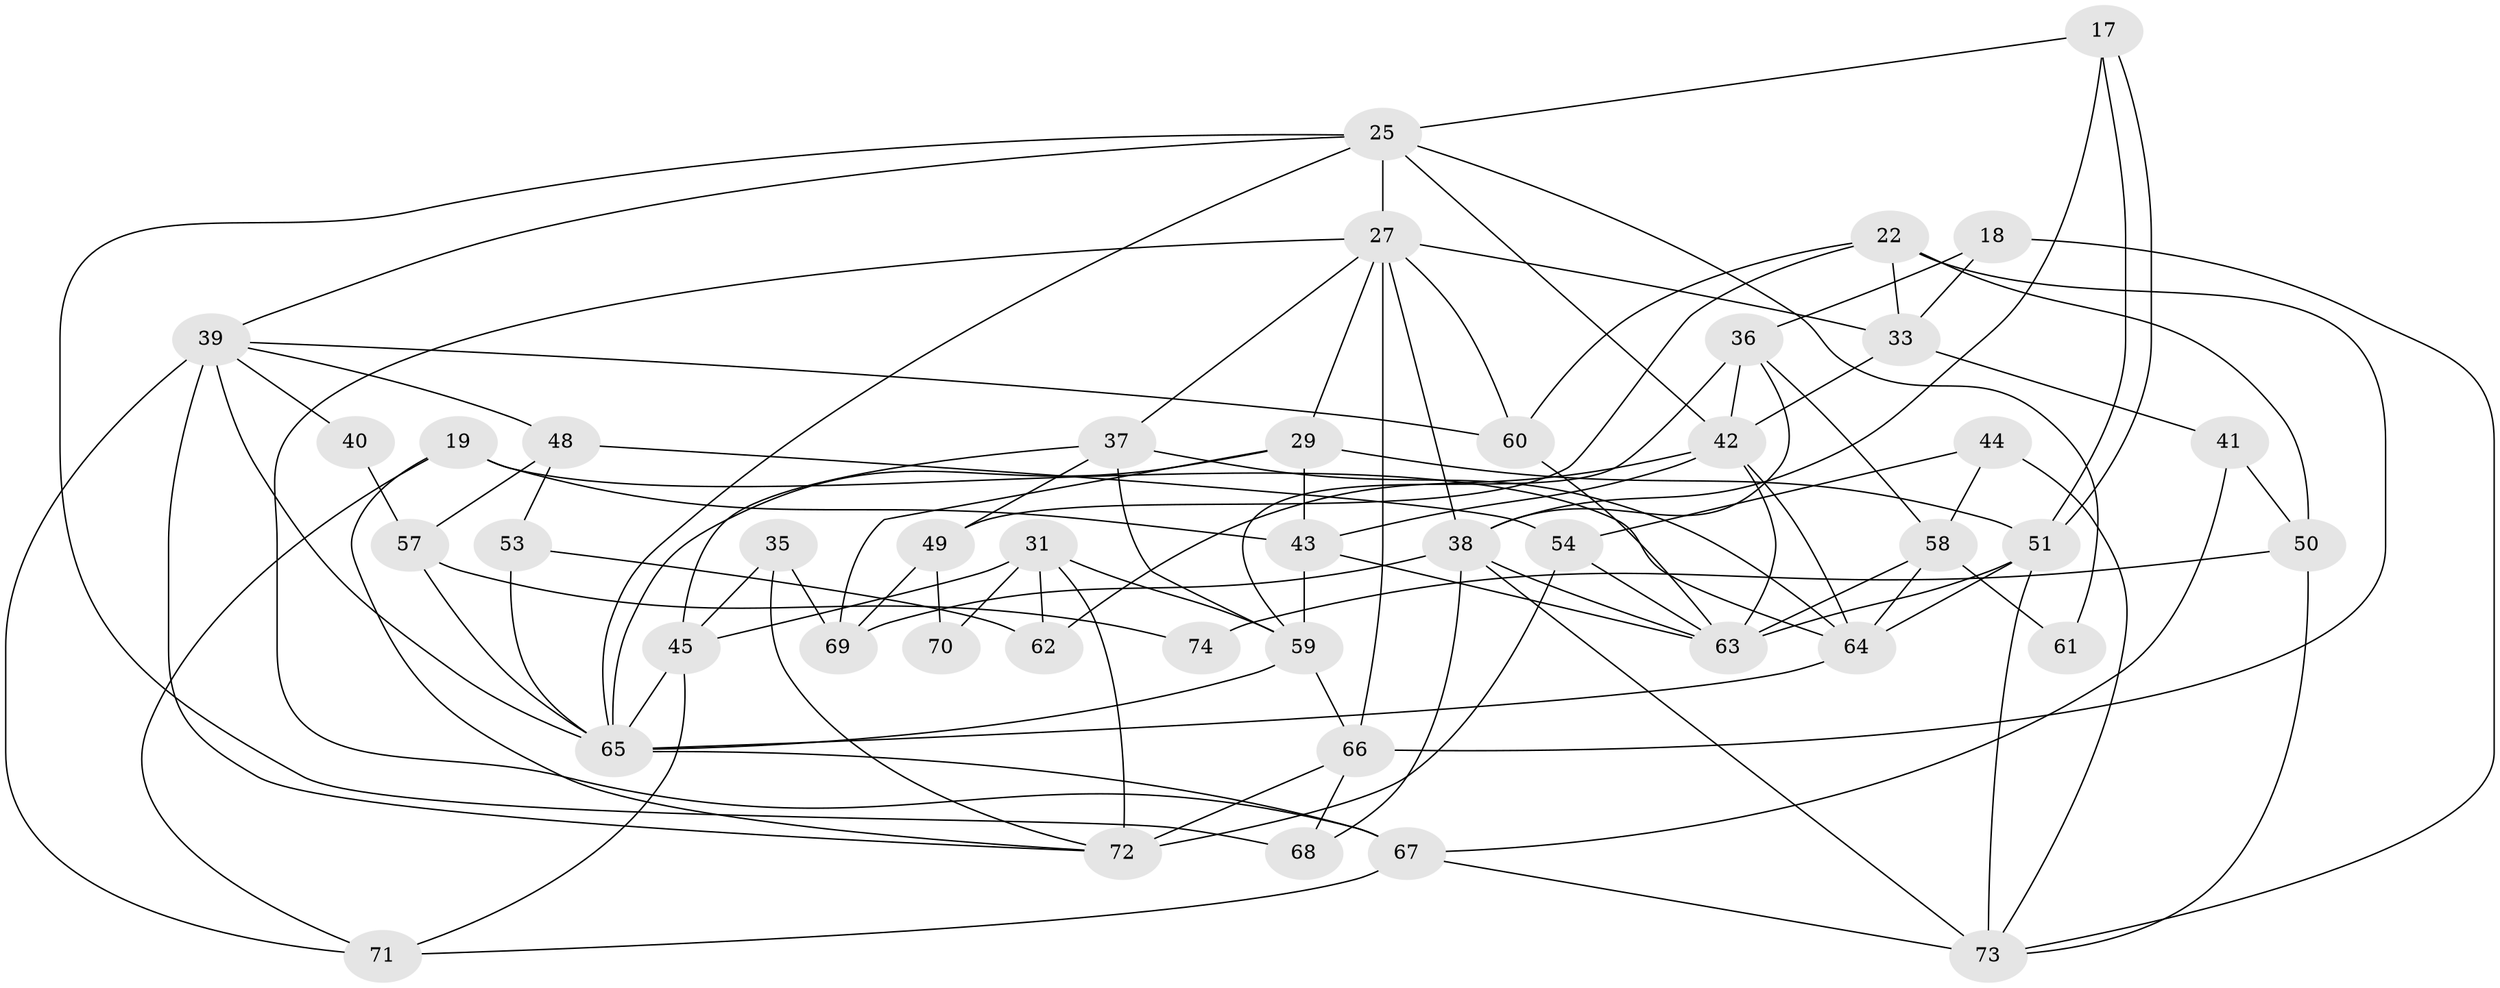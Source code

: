 // original degree distribution, {4: 0.25675675675675674, 3: 0.35135135135135137, 6: 0.13513513513513514, 2: 0.08108108108108109, 5: 0.14864864864864866, 7: 0.013513513513513514, 8: 0.013513513513513514}
// Generated by graph-tools (version 1.1) at 2025/53/03/04/25 21:53:40]
// undirected, 44 vertices, 103 edges
graph export_dot {
graph [start="1"]
  node [color=gray90,style=filled];
  17;
  18;
  19 [super="+2"];
  22 [super="+20"];
  25 [super="+3+23"];
  27 [super="+26+6"];
  29 [super="+21"];
  31;
  33;
  35;
  36;
  37 [super="+4"];
  38 [super="+12"];
  39 [super="+30"];
  40;
  41;
  42 [super="+1+10"];
  43;
  44;
  45;
  48;
  49;
  50 [super="+16"];
  51;
  53;
  54 [super="+15"];
  57;
  58 [super="+24"];
  59 [super="+56"];
  60;
  61;
  62;
  63 [super="+28"];
  64 [super="+5+55"];
  65 [super="+14"];
  66 [super="+13"];
  67 [super="+34+46"];
  68 [super="+9"];
  69 [super="+32"];
  70;
  71;
  72 [super="+47"];
  73 [super="+52"];
  74;
  17 -- 38;
  17 -- 51;
  17 -- 51;
  17 -- 25;
  18 -- 33;
  18 -- 36;
  18 -- 73;
  19 -- 71;
  19 -- 43 [weight=2];
  19 -- 64;
  19 -- 72;
  22 -- 66 [weight=2];
  22 -- 49;
  22 -- 60;
  22 -- 33;
  22 -- 50;
  25 -- 27 [weight=2];
  25 -- 61;
  25 -- 65;
  25 -- 42;
  25 -- 68;
  25 -- 39;
  27 -- 60;
  27 -- 29;
  27 -- 33;
  27 -- 66 [weight=3];
  27 -- 37;
  27 -- 38 [weight=2];
  27 -- 67;
  29 -- 65;
  29 -- 43;
  29 -- 51;
  29 -- 69;
  31 -- 72 [weight=2];
  31 -- 45;
  31 -- 62;
  31 -- 70;
  31 -- 59;
  33 -- 41;
  33 -- 42;
  35 -- 45;
  35 -- 72;
  35 -- 69;
  36 -- 59;
  36 -- 58;
  36 -- 42;
  36 -- 38;
  37 -- 59;
  37 -- 49;
  37 -- 45;
  37 -- 64;
  38 -- 68;
  38 -- 69 [weight=2];
  38 -- 73;
  38 -- 63;
  39 -- 65;
  39 -- 71;
  39 -- 48;
  39 -- 40;
  39 -- 72;
  39 -- 60;
  40 -- 57;
  41 -- 50;
  41 -- 67;
  42 -- 63;
  42 -- 62;
  42 -- 64 [weight=2];
  42 -- 43;
  43 -- 63;
  43 -- 59;
  44 -- 73;
  44 -- 54;
  44 -- 58;
  45 -- 71;
  45 -- 65;
  48 -- 54;
  48 -- 53;
  48 -- 57;
  49 -- 69;
  49 -- 70;
  50 -- 74;
  50 -- 73;
  51 -- 73 [weight=2];
  51 -- 63;
  51 -- 64;
  53 -- 65;
  53 -- 62;
  54 -- 63 [weight=2];
  54 -- 72;
  57 -- 65;
  57 -- 74;
  58 -- 63;
  58 -- 61;
  58 -- 64;
  59 -- 65 [weight=2];
  59 -- 66;
  60 -- 63;
  64 -- 65 [weight=2];
  65 -- 67 [weight=2];
  66 -- 68;
  66 -- 72;
  67 -- 73 [weight=2];
  67 -- 71;
}
